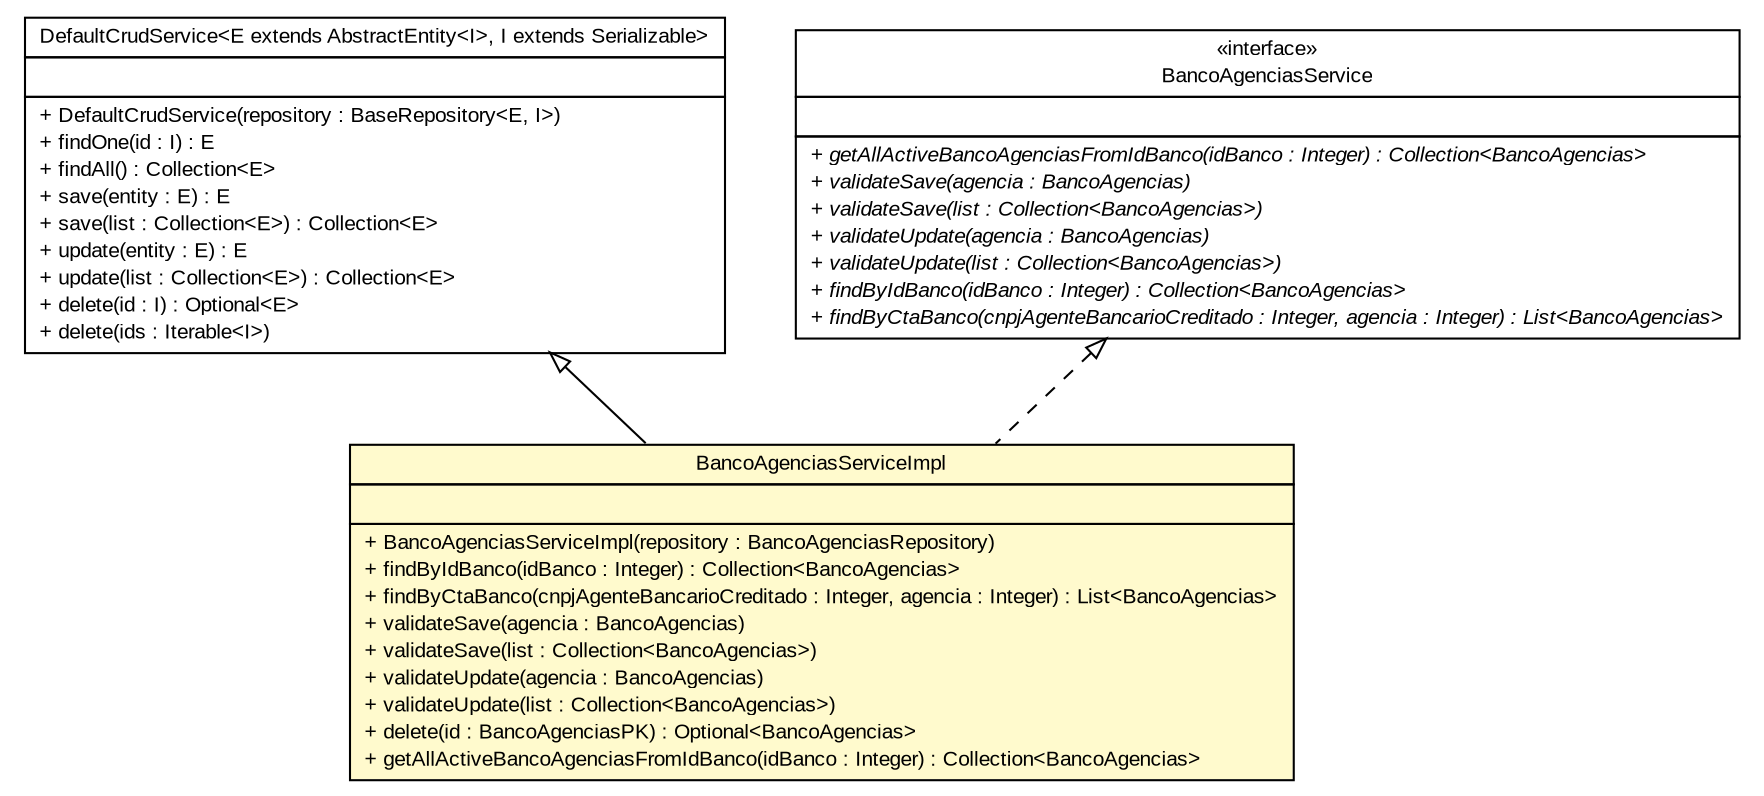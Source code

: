 #!/usr/local/bin/dot
#
# Class diagram 
# Generated by UMLGraph version R5_6 (http://www.umlgraph.org/)
#

digraph G {
	edge [fontname="arial",fontsize=10,labelfontname="arial",labelfontsize=10];
	node [fontname="arial",fontsize=10,shape=plaintext];
	nodesep=0.25;
	ranksep=0.5;
	// br.gov.to.sefaz.business.service.impl.DefaultCrudService<E extends br.gov.to.sefaz.persistence.entity.AbstractEntity<I>, I extends java.io.Serializable>
	c237569 [label=<<table title="br.gov.to.sefaz.business.service.impl.DefaultCrudService" border="0" cellborder="1" cellspacing="0" cellpadding="2" port="p" href="../../../../../business/service/impl/DefaultCrudService.html">
		<tr><td><table border="0" cellspacing="0" cellpadding="1">
<tr><td align="center" balign="center"> DefaultCrudService&lt;E extends AbstractEntity&lt;I&gt;, I extends Serializable&gt; </td></tr>
		</table></td></tr>
		<tr><td><table border="0" cellspacing="0" cellpadding="1">
<tr><td align="left" balign="left">  </td></tr>
		</table></td></tr>
		<tr><td><table border="0" cellspacing="0" cellpadding="1">
<tr><td align="left" balign="left"> + DefaultCrudService(repository : BaseRepository&lt;E, I&gt;) </td></tr>
<tr><td align="left" balign="left"> + findOne(id : I) : E </td></tr>
<tr><td align="left" balign="left"> + findAll() : Collection&lt;E&gt; </td></tr>
<tr><td align="left" balign="left"> + save(entity : E) : E </td></tr>
<tr><td align="left" balign="left"> + save(list : Collection&lt;E&gt;) : Collection&lt;E&gt; </td></tr>
<tr><td align="left" balign="left"> + update(entity : E) : E </td></tr>
<tr><td align="left" balign="left"> + update(list : Collection&lt;E&gt;) : Collection&lt;E&gt; </td></tr>
<tr><td align="left" balign="left"> + delete(id : I) : Optional&lt;E&gt; </td></tr>
<tr><td align="left" balign="left"> + delete(ids : Iterable&lt;I&gt;) </td></tr>
		</table></td></tr>
		</table>>, URL="../../../../../business/service/impl/DefaultCrudService.html", fontname="arial", fontcolor="black", fontsize=10.0];
	// br.gov.to.sefaz.arr.parametros.business.service.BancoAgenciasService
	c237942 [label=<<table title="br.gov.to.sefaz.arr.parametros.business.service.BancoAgenciasService" border="0" cellborder="1" cellspacing="0" cellpadding="2" port="p" href="../BancoAgenciasService.html">
		<tr><td><table border="0" cellspacing="0" cellpadding="1">
<tr><td align="center" balign="center"> &#171;interface&#187; </td></tr>
<tr><td align="center" balign="center"> BancoAgenciasService </td></tr>
		</table></td></tr>
		<tr><td><table border="0" cellspacing="0" cellpadding="1">
<tr><td align="left" balign="left">  </td></tr>
		</table></td></tr>
		<tr><td><table border="0" cellspacing="0" cellpadding="1">
<tr><td align="left" balign="left"><font face="arial italic" point-size="10.0"> + getAllActiveBancoAgenciasFromIdBanco(idBanco : Integer) : Collection&lt;BancoAgencias&gt; </font></td></tr>
<tr><td align="left" balign="left"><font face="arial italic" point-size="10.0"> + validateSave(agencia : BancoAgencias) </font></td></tr>
<tr><td align="left" balign="left"><font face="arial italic" point-size="10.0"> + validateSave(list : Collection&lt;BancoAgencias&gt;) </font></td></tr>
<tr><td align="left" balign="left"><font face="arial italic" point-size="10.0"> + validateUpdate(agencia : BancoAgencias) </font></td></tr>
<tr><td align="left" balign="left"><font face="arial italic" point-size="10.0"> + validateUpdate(list : Collection&lt;BancoAgencias&gt;) </font></td></tr>
<tr><td align="left" balign="left"><font face="arial italic" point-size="10.0"> + findByIdBanco(idBanco : Integer) : Collection&lt;BancoAgencias&gt; </font></td></tr>
<tr><td align="left" balign="left"><font face="arial italic" point-size="10.0"> + findByCtaBanco(cnpjAgenteBancarioCreditado : Integer, agencia : Integer) : List&lt;BancoAgencias&gt; </font></td></tr>
		</table></td></tr>
		</table>>, URL="../BancoAgenciasService.html", fontname="arial", fontcolor="black", fontsize=10.0];
	// br.gov.to.sefaz.arr.parametros.business.service.impl.BancoAgenciasServiceImpl
	c237969 [label=<<table title="br.gov.to.sefaz.arr.parametros.business.service.impl.BancoAgenciasServiceImpl" border="0" cellborder="1" cellspacing="0" cellpadding="2" port="p" bgcolor="lemonChiffon" href="./BancoAgenciasServiceImpl.html">
		<tr><td><table border="0" cellspacing="0" cellpadding="1">
<tr><td align="center" balign="center"> BancoAgenciasServiceImpl </td></tr>
		</table></td></tr>
		<tr><td><table border="0" cellspacing="0" cellpadding="1">
<tr><td align="left" balign="left">  </td></tr>
		</table></td></tr>
		<tr><td><table border="0" cellspacing="0" cellpadding="1">
<tr><td align="left" balign="left"> + BancoAgenciasServiceImpl(repository : BancoAgenciasRepository) </td></tr>
<tr><td align="left" balign="left"> + findByIdBanco(idBanco : Integer) : Collection&lt;BancoAgencias&gt; </td></tr>
<tr><td align="left" balign="left"> + findByCtaBanco(cnpjAgenteBancarioCreditado : Integer, agencia : Integer) : List&lt;BancoAgencias&gt; </td></tr>
<tr><td align="left" balign="left"> + validateSave(agencia : BancoAgencias) </td></tr>
<tr><td align="left" balign="left"> + validateSave(list : Collection&lt;BancoAgencias&gt;) </td></tr>
<tr><td align="left" balign="left"> + validateUpdate(agencia : BancoAgencias) </td></tr>
<tr><td align="left" balign="left"> + validateUpdate(list : Collection&lt;BancoAgencias&gt;) </td></tr>
<tr><td align="left" balign="left"> + delete(id : BancoAgenciasPK) : Optional&lt;BancoAgencias&gt; </td></tr>
<tr><td align="left" balign="left"> + getAllActiveBancoAgenciasFromIdBanco(idBanco : Integer) : Collection&lt;BancoAgencias&gt; </td></tr>
		</table></td></tr>
		</table>>, URL="./BancoAgenciasServiceImpl.html", fontname="arial", fontcolor="black", fontsize=10.0];
	//br.gov.to.sefaz.arr.parametros.business.service.impl.BancoAgenciasServiceImpl extends br.gov.to.sefaz.business.service.impl.DefaultCrudService<br.gov.to.sefaz.arr.persistence.entity.BancoAgencias, br.gov.to.sefaz.arr.persistence.entity.BancoAgenciasPK>
	c237569:p -> c237969:p [dir=back,arrowtail=empty];
	//br.gov.to.sefaz.arr.parametros.business.service.impl.BancoAgenciasServiceImpl implements br.gov.to.sefaz.arr.parametros.business.service.BancoAgenciasService
	c237942:p -> c237969:p [dir=back,arrowtail=empty,style=dashed];
}

